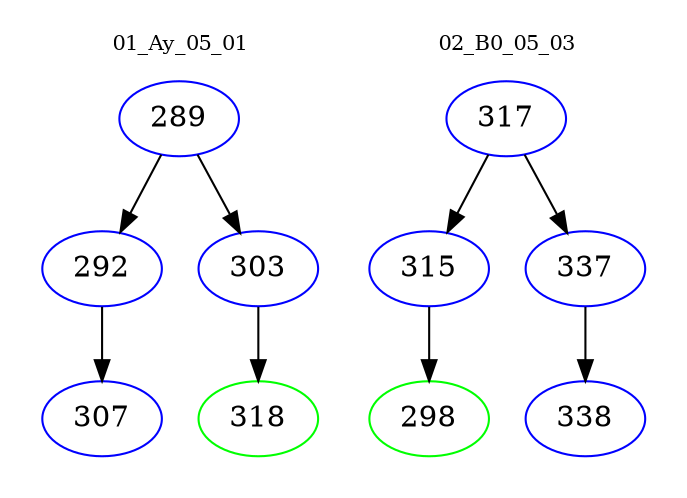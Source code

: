digraph{
subgraph cluster_0 {
color = white
label = "01_Ay_05_01";
fontsize=10;
T0_289 [label="289", color="blue"]
T0_289 -> T0_292 [color="black"]
T0_292 [label="292", color="blue"]
T0_292 -> T0_307 [color="black"]
T0_307 [label="307", color="blue"]
T0_289 -> T0_303 [color="black"]
T0_303 [label="303", color="blue"]
T0_303 -> T0_318 [color="black"]
T0_318 [label="318", color="green"]
}
subgraph cluster_1 {
color = white
label = "02_B0_05_03";
fontsize=10;
T1_317 [label="317", color="blue"]
T1_317 -> T1_315 [color="black"]
T1_315 [label="315", color="blue"]
T1_315 -> T1_298 [color="black"]
T1_298 [label="298", color="green"]
T1_317 -> T1_337 [color="black"]
T1_337 [label="337", color="blue"]
T1_337 -> T1_338 [color="black"]
T1_338 [label="338", color="blue"]
}
}

